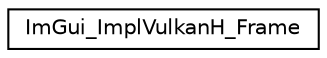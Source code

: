 digraph "Graphical Class Hierarchy"
{
  edge [fontname="Helvetica",fontsize="10",labelfontname="Helvetica",labelfontsize="10"];
  node [fontname="Helvetica",fontsize="10",shape=record];
  rankdir="LR";
  Node0 [label="ImGui_ImplVulkanH_Frame",height=0.2,width=0.4,color="black", fillcolor="white", style="filled",URL="$structImGui__ImplVulkanH__Frame.html"];
}
